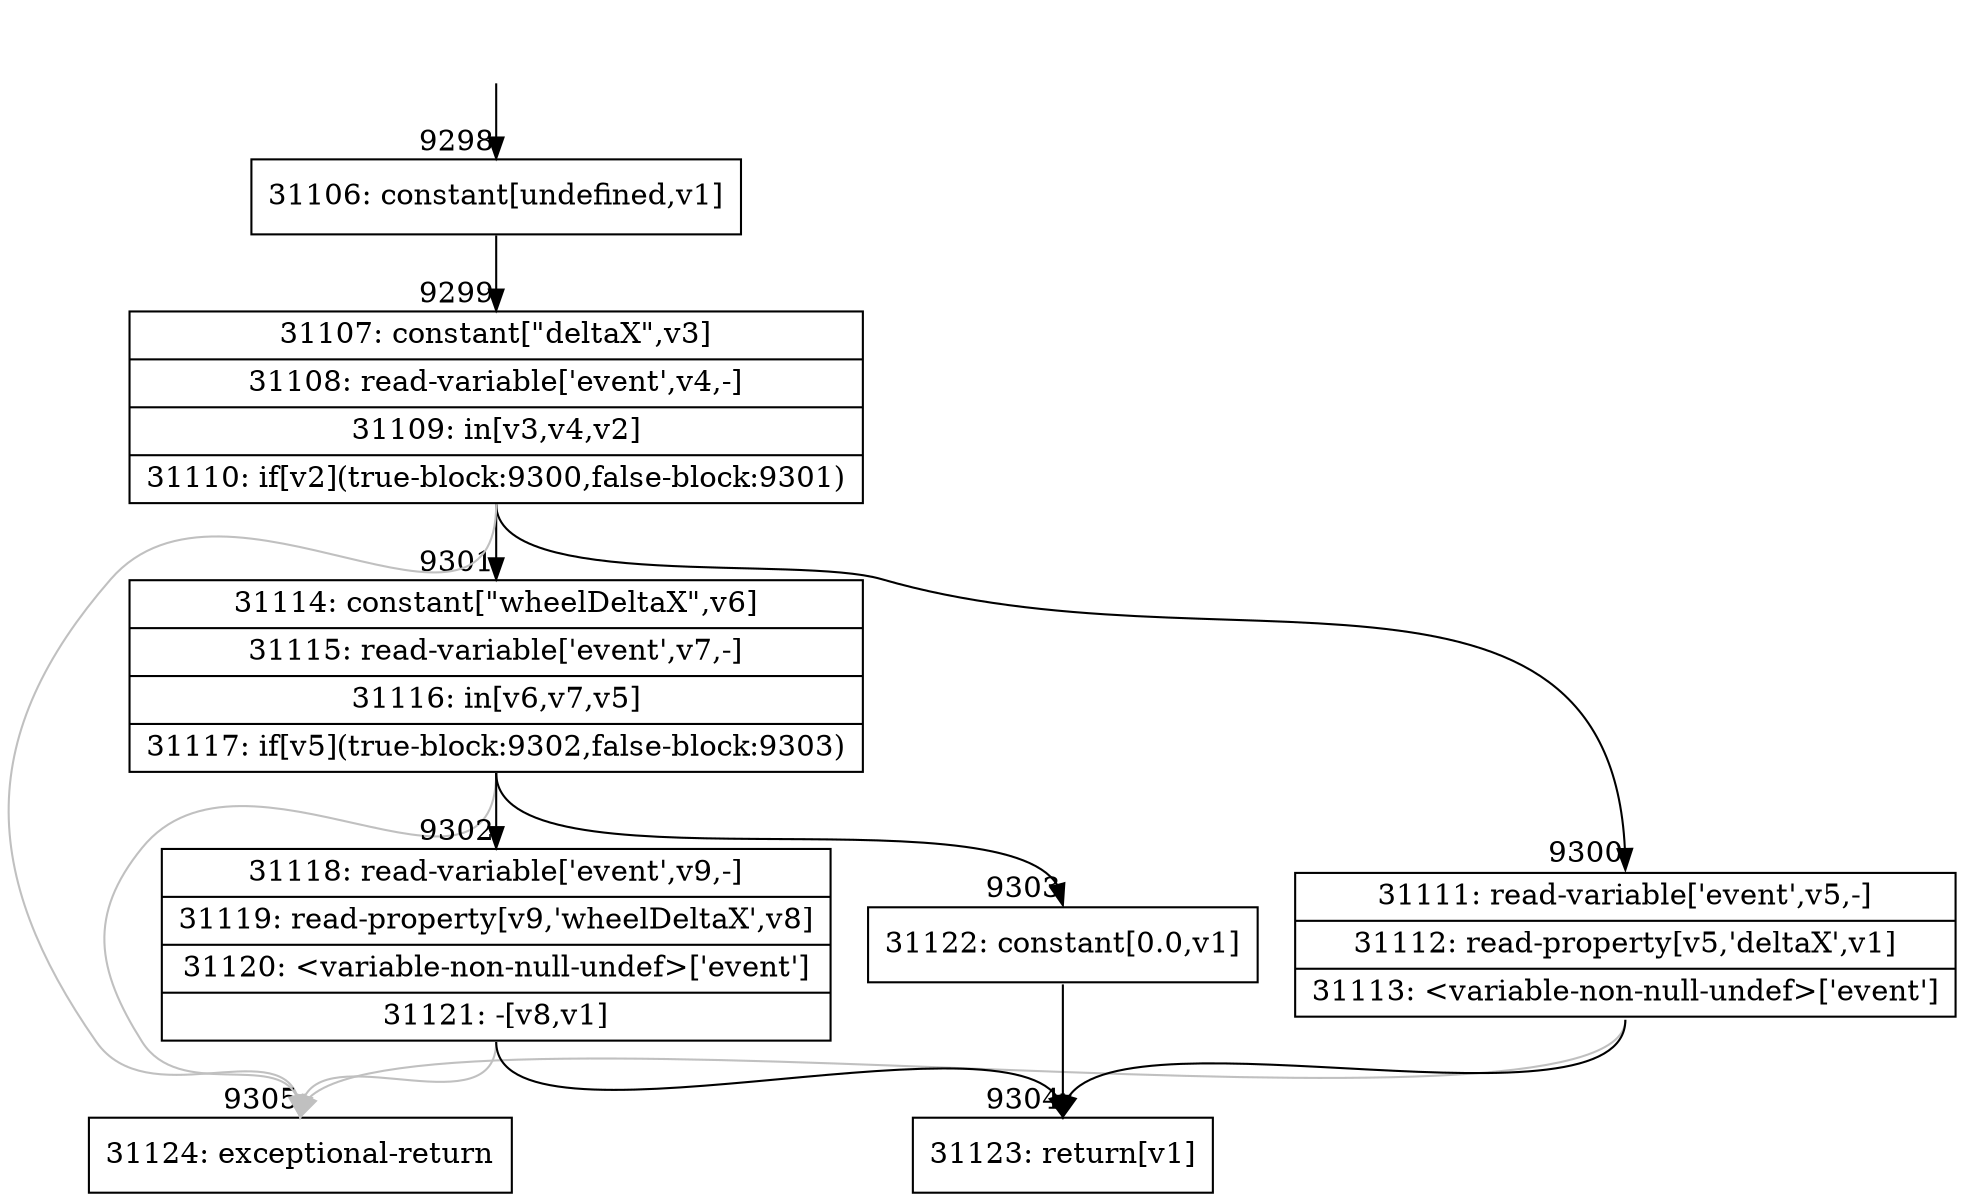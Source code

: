 digraph {
rankdir="TD"
BB_entry683[shape=none,label=""];
BB_entry683 -> BB9298 [tailport=s, headport=n, headlabel="    9298"]
BB9298 [shape=record label="{31106: constant[undefined,v1]}" ] 
BB9298 -> BB9299 [tailport=s, headport=n, headlabel="      9299"]
BB9299 [shape=record label="{31107: constant[\"deltaX\",v3]|31108: read-variable['event',v4,-]|31109: in[v3,v4,v2]|31110: if[v2](true-block:9300,false-block:9301)}" ] 
BB9299 -> BB9300 [tailport=s, headport=n, headlabel="      9300"]
BB9299 -> BB9301 [tailport=s, headport=n, headlabel="      9301"]
BB9299 -> BB9305 [tailport=s, headport=n, color=gray, headlabel="      9305"]
BB9300 [shape=record label="{31111: read-variable['event',v5,-]|31112: read-property[v5,'deltaX',v1]|31113: \<variable-non-null-undef\>['event']}" ] 
BB9300 -> BB9304 [tailport=s, headport=n, headlabel="      9304"]
BB9300 -> BB9305 [tailport=s, headport=n, color=gray]
BB9301 [shape=record label="{31114: constant[\"wheelDeltaX\",v6]|31115: read-variable['event',v7,-]|31116: in[v6,v7,v5]|31117: if[v5](true-block:9302,false-block:9303)}" ] 
BB9301 -> BB9302 [tailport=s, headport=n, headlabel="      9302"]
BB9301 -> BB9303 [tailport=s, headport=n, headlabel="      9303"]
BB9301 -> BB9305 [tailport=s, headport=n, color=gray]
BB9302 [shape=record label="{31118: read-variable['event',v9,-]|31119: read-property[v9,'wheelDeltaX',v8]|31120: \<variable-non-null-undef\>['event']|31121: -[v8,v1]}" ] 
BB9302 -> BB9304 [tailport=s, headport=n]
BB9302 -> BB9305 [tailport=s, headport=n, color=gray]
BB9303 [shape=record label="{31122: constant[0.0,v1]}" ] 
BB9303 -> BB9304 [tailport=s, headport=n]
BB9304 [shape=record label="{31123: return[v1]}" ] 
BB9305 [shape=record label="{31124: exceptional-return}" ] 
//#$~ 16476
}
